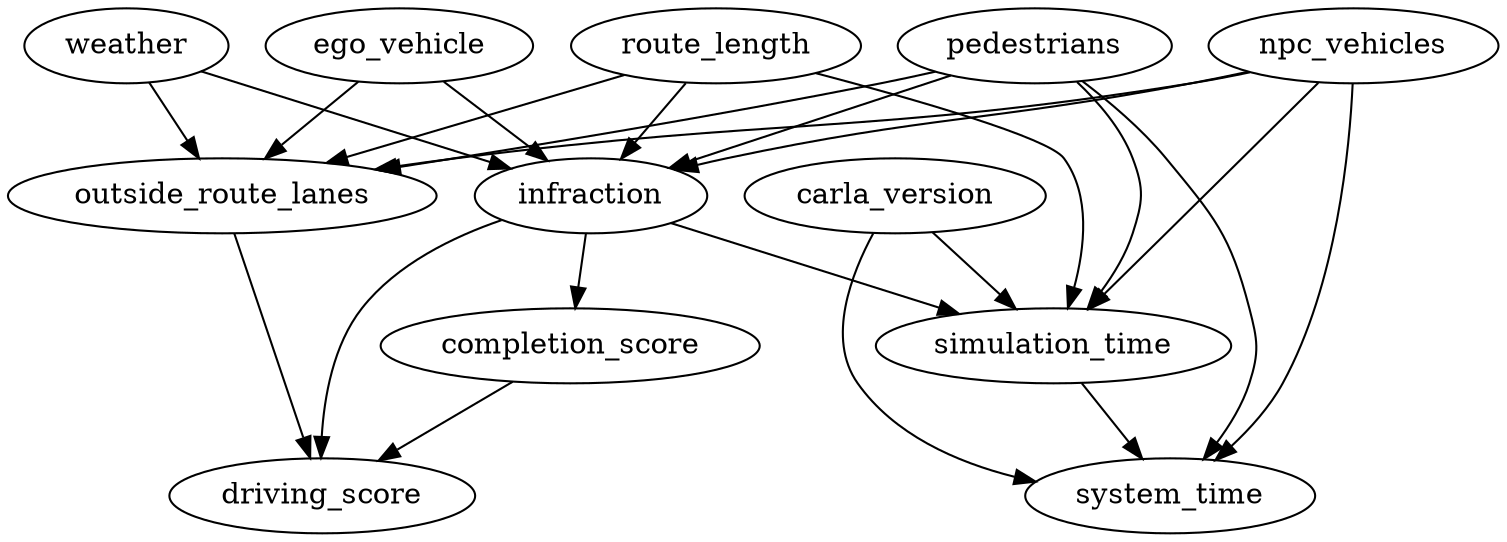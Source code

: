 digraph dag {
"completion_score" -> "driving_score";
"carla_version" -> "simulation_time";
"carla_version" -> "system_time";
"route_length" -> "simulation_time";
"route_length" -> "infraction";
"route_length" -> "outside_route_lanes";
"simulation_time" -> "system_time";
"npc_vehicles" -> "simulation_time";
"npc_vehicles" -> "system_time";
"npc_vehicles" -> "infraction";
"npc_vehicles" -> "outside_route_lanes";
"ego_vehicle" -> "infraction";
"ego_vehicle" -> "outside_route_lanes";
"weather" -> "infraction";
"weather" -> "outside_route_lanes";
"infraction" -> "completion_score";
"infraction" -> "driving_score";
"outside_route_lanes" -> "driving_score";
"infraction" -> "simulation_time";
"pedestrians" -> "simulation_time";
"pedestrians" -> "system_time";
"pedestrians" -> "infraction";
"pedestrians" -> "outside_route_lanes";
}
